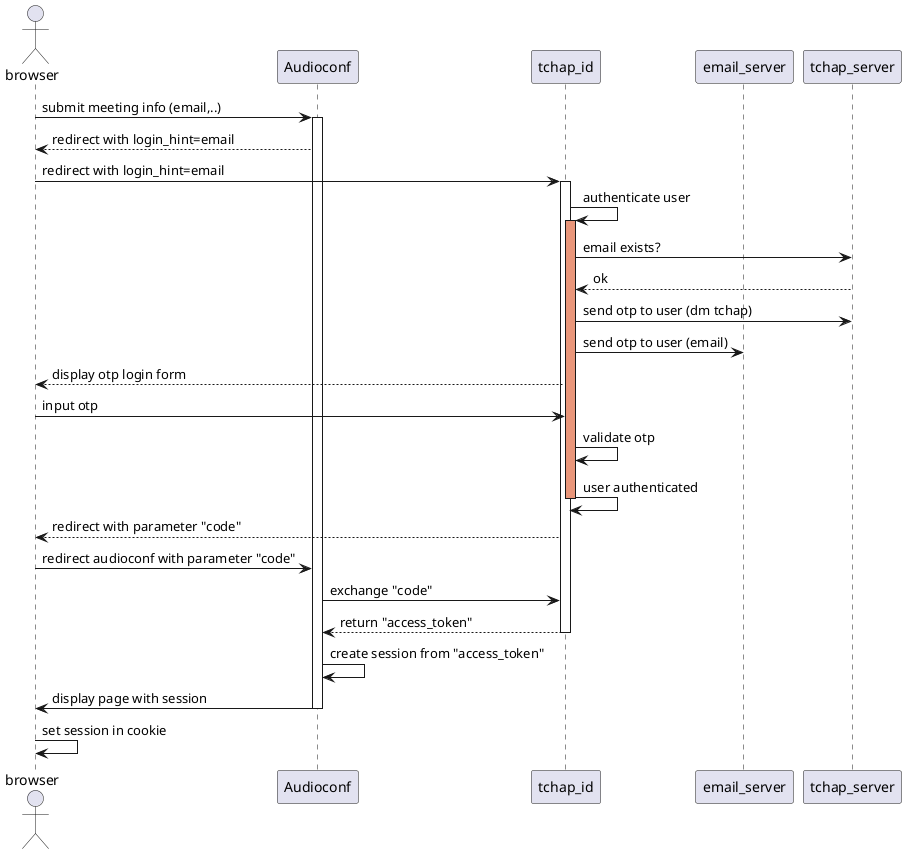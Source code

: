 @startuml

actor browser
participant audioconf as "Audioconf"
participant tchap_id
participant email_server
participant tchap_server

browser -> audioconf : submit meeting info (email,..)
activate audioconf
audioconf --> browser : redirect with login_hint=email
browser -> tchap_id : redirect with login_hint=email
activate tchap_id
tchap_id -> tchap_id : authenticate user
activate tchap_id #DarkSalmon
tchap_id -> tchap_server : email exists?
tchap_id <-- tchap_server : ok
tchap_id -> tchap_server : send otp to user (dm tchap)
tchap_id -> email_server : send otp to user (email)
browser <-- tchap_id : display otp login form
browser -> tchap_id : input otp
tchap_id -> tchap_id : validate otp
tchap_id -> tchap_id : user authenticated
deactivate tchap_id #DarkSalmon
browser <-- tchap_id : redirect with parameter "code"
browser -> audioconf : redirect audioconf with parameter "code"
audioconf -> tchap_id : exchange "code"
audioconf <-- tchap_id : return "access_token"
deactivate tchap_id
audioconf -> audioconf : create session from "access_token"
audioconf -> browser : display page with session
deactivate audioconf
browser -> browser : set session in cookie
@enduml
